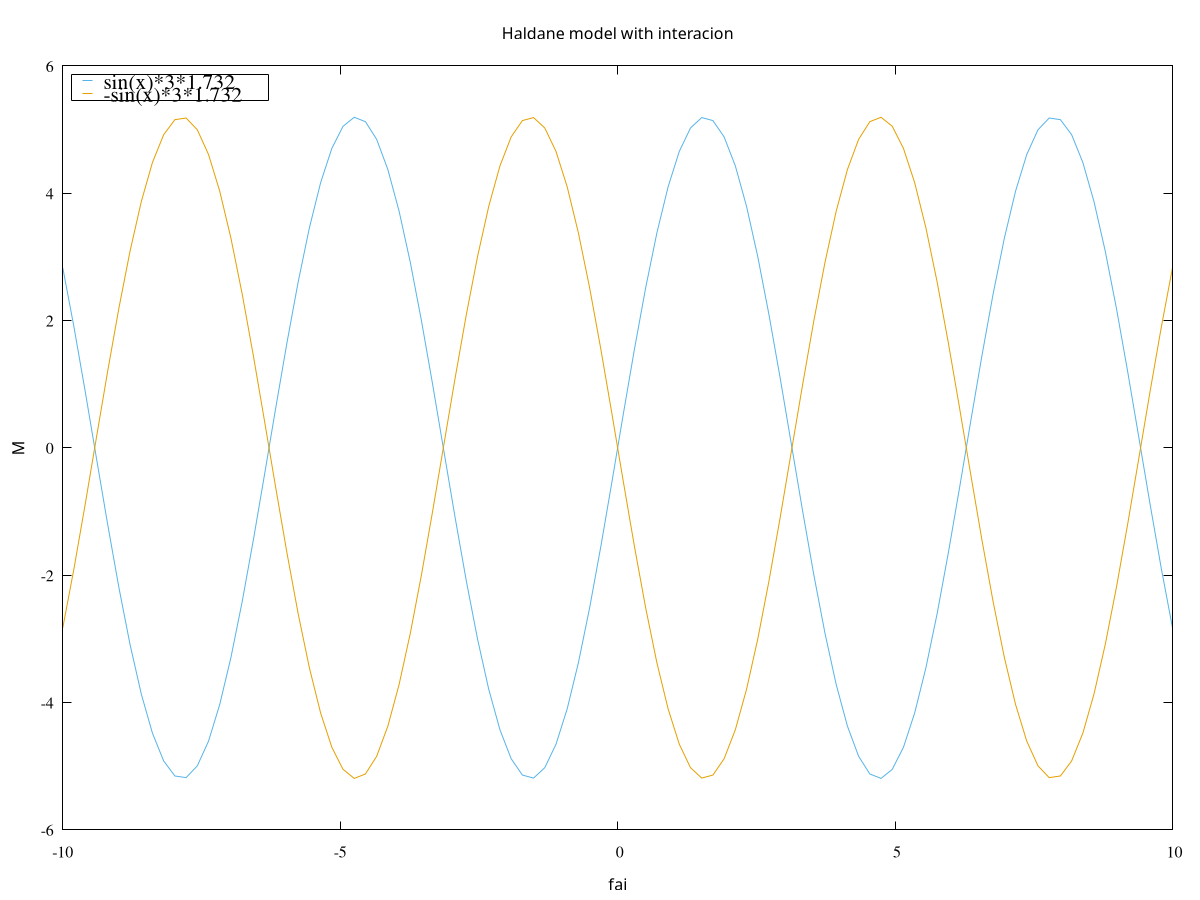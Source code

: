 reset
set   autoscale                        # scale axes automatically
set term postscript eps color blacktext "Times" 26
#set logscale x 
#set logscale y 
set output 'phase.eps'
set ylabel 'M'
#set log y
#set ylabel rotate right
set xlabel 'fai'
set xtics font "Times, 12"
set ytics font "Times, 12"
set title 'Haldane model with interacion'
set key box linestyle 1 lc rgb "black"
set key Left left samplen 0.1 reverse  
set key spacing 0.6 font "Times, 16" 
#set key width -3.0
set pointsize 0.2
set style line 1 lw 1.0 lc rgb "forest-green" lt 1
set style line 2 lw 1.0 lc rgb "tan1" lt 1

plot	'v1_plot' using 1:2 notitle with linespoints pt 7 lt 3 lc rgb "black",\
        'v2_plot' using 1:2 notitle with linespoints pt 7 lt 3 lc rgb "brown",\
        sin(x)*3*1.732,\
        -sin(x)*3*1.732
                    

